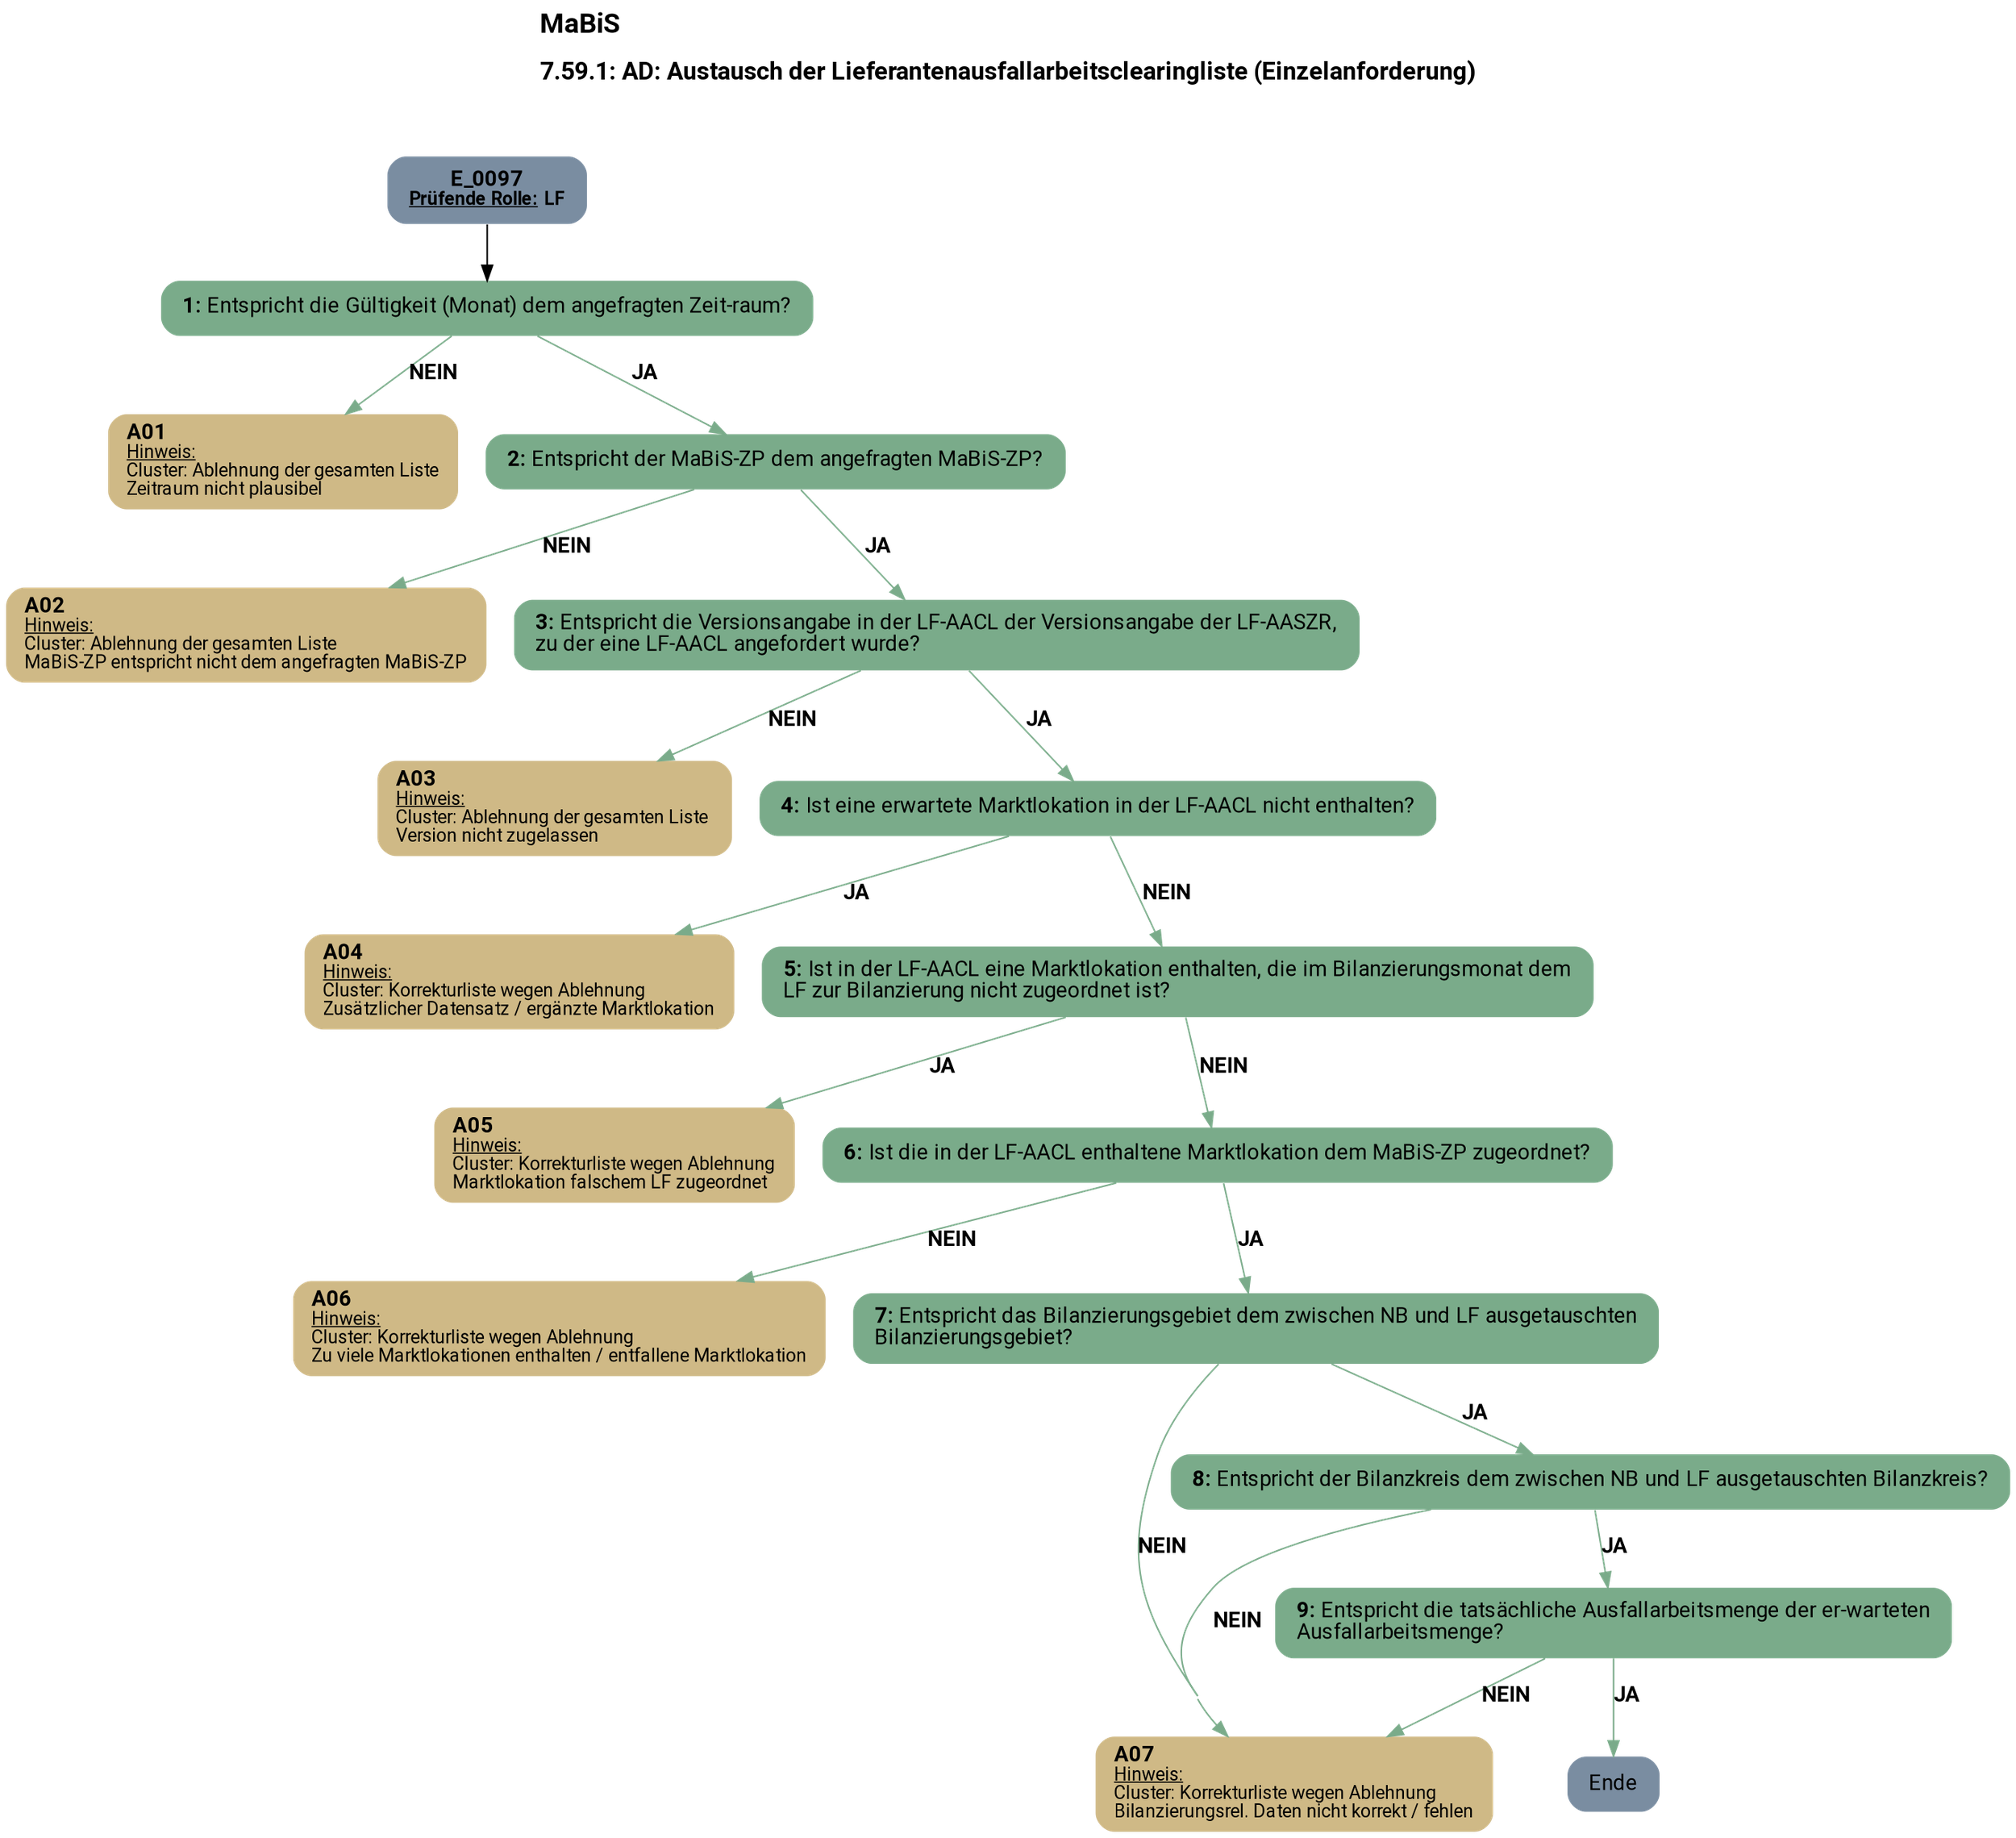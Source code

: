digraph D {
    labelloc="t";
    label=<<B><FONT POINT-SIZE="18">MaBiS</FONT></B><BR align="left"/><BR/><B><FONT POINT-SIZE="16">7.59.1: AD: Austausch der Lieferantenausfallarbeitsclearingliste (Einzelanforderung)</FONT></B><BR align="left"/><BR/><BR/><BR/>>;
    ratio="compress";
    concentrate=true;
    pack=true;
    rankdir=TB;
    packmode="array";
    size="20,20";
    "Start" [margin="0.2,0.12", shape=box, style="filled,rounded", penwidth=0.0, fillcolor="#7a8da1", label=<<B>E_0097</B><BR align="center"/><FONT point-size="12"><B><U>Prüfende Rolle:</U> LF</B></FONT><BR align="center"/>>, fontname="Roboto, sans-serif"];
    "1" [margin="0.2,0.12", shape=box, style="filled,rounded", penwidth=0.0, fillcolor="#7aab8a", label=<<B>1: </B>Entspricht die Gültigkeit (Monat) dem angefragten Zeit-raum?<BR align="left"/>>, fontname="Roboto, sans-serif"];
    "A01" [margin="0.17,0.08", shape=box, style="filled,rounded", penwidth=0.0, fillcolor="#cfb986", label=<<B>A01</B><BR align="left"/><FONT point-size="12"><U>Hinweis:</U><BR align="left"/>Cluster: Ablehnung der gesamten Liste<BR align="left"/>Zeitraum nicht plausibel<BR align="left"/></FONT>>, fontname="Roboto, sans-serif"];
    "2" [margin="0.2,0.12", shape=box, style="filled,rounded", penwidth=0.0, fillcolor="#7aab8a", label=<<B>2: </B>Entspricht der MaBiS-ZP dem angefragten MaBiS-ZP?<BR align="left"/>>, fontname="Roboto, sans-serif"];
    "A02" [margin="0.17,0.08", shape=box, style="filled,rounded", penwidth=0.0, fillcolor="#cfb986", label=<<B>A02</B><BR align="left"/><FONT point-size="12"><U>Hinweis:</U><BR align="left"/>Cluster: Ablehnung der gesamten Liste<BR align="left"/>MaBiS-ZP entspricht nicht dem angefragten MaBiS-ZP<BR align="left"/></FONT>>, fontname="Roboto, sans-serif"];
    "3" [margin="0.2,0.12", shape=box, style="filled,rounded", penwidth=0.0, fillcolor="#7aab8a", label=<<B>3: </B>Entspricht die Versionsangabe in der LF-AACL der Versionsangabe der LF-AASZR,<BR align="left"/>zu der eine LF-AACL angefordert wurde?<BR align="left"/>>, fontname="Roboto, sans-serif"];
    "A03" [margin="0.17,0.08", shape=box, style="filled,rounded", penwidth=0.0, fillcolor="#cfb986", label=<<B>A03</B><BR align="left"/><FONT point-size="12"><U>Hinweis:</U><BR align="left"/>Cluster: Ablehnung der gesamten Liste <BR align="left"/>Version nicht zugelassen<BR align="left"/></FONT>>, fontname="Roboto, sans-serif"];
    "4" [margin="0.2,0.12", shape=box, style="filled,rounded", penwidth=0.0, fillcolor="#7aab8a", label=<<B>4: </B>Ist eine erwartete Marktlokation in der LF-AACL nicht enthalten?<BR align="left"/>>, fontname="Roboto, sans-serif"];
    "A04" [margin="0.17,0.08", shape=box, style="filled,rounded", penwidth=0.0, fillcolor="#cfb986", label=<<B>A04</B><BR align="left"/><FONT point-size="12"><U>Hinweis:</U><BR align="left"/>Cluster: Korrekturliste wegen Ablehnung<BR align="left"/>Zusätzlicher Datensatz / ergänzte Marktlokation<BR align="left"/></FONT>>, fontname="Roboto, sans-serif"];
    "5" [margin="0.2,0.12", shape=box, style="filled,rounded", penwidth=0.0, fillcolor="#7aab8a", label=<<B>5: </B>Ist in der LF-AACL eine Marktlokation enthalten, die im Bilanzierungsmonat dem<BR align="left"/>LF zur Bilanzierung nicht zugeordnet ist?<BR align="left"/>>, fontname="Roboto, sans-serif"];
    "A05" [margin="0.17,0.08", shape=box, style="filled,rounded", penwidth=0.0, fillcolor="#cfb986", label=<<B>A05</B><BR align="left"/><FONT point-size="12"><U>Hinweis:</U><BR align="left"/>Cluster: Korrekturliste wegen Ablehnung<BR align="left"/>Marktlokation falschem LF zugeordnet<BR align="left"/></FONT>>, fontname="Roboto, sans-serif"];
    "6" [margin="0.2,0.12", shape=box, style="filled,rounded", penwidth=0.0, fillcolor="#7aab8a", label=<<B>6: </B>Ist die in der LF-AACL enthaltene Marktlokation dem MaBiS-ZP zugeordnet?<BR align="left"/>>, fontname="Roboto, sans-serif"];
    "A06" [margin="0.17,0.08", shape=box, style="filled,rounded", penwidth=0.0, fillcolor="#cfb986", label=<<B>A06</B><BR align="left"/><FONT point-size="12"><U>Hinweis:</U><BR align="left"/>Cluster: Korrekturliste wegen Ablehnung<BR align="left"/>Zu viele Marktlokationen enthalten / entfallene Marktlokation<BR align="left"/></FONT>>, fontname="Roboto, sans-serif"];
    "7" [margin="0.2,0.12", shape=box, style="filled,rounded", penwidth=0.0, fillcolor="#7aab8a", label=<<B>7: </B>Entspricht das Bilanzierungsgebiet dem zwischen NB und LF ausgetauschten<BR align="left"/>Bilanzierungsgebiet?<BR align="left"/>>, fontname="Roboto, sans-serif"];
    "A07" [margin="0.17,0.08", shape=box, style="filled,rounded", penwidth=0.0, fillcolor="#cfb986", label=<<B>A07</B><BR align="left"/><FONT point-size="12"><U>Hinweis:</U><BR align="left"/>Cluster: Korrekturliste wegen Ablehnung<BR align="left"/>Bilanzierungsrel. Daten nicht korrekt / fehlen<BR align="left"/></FONT>>, fontname="Roboto, sans-serif"];
    "8" [margin="0.2,0.12", shape=box, style="filled,rounded", penwidth=0.0, fillcolor="#7aab8a", label=<<B>8: </B>Entspricht der Bilanzkreis dem zwischen NB und LF ausgetauschten Bilanzkreis?<BR align="left"/>>, fontname="Roboto, sans-serif"];
    "9" [margin="0.2,0.12", shape=box, style="filled,rounded", penwidth=0.0, fillcolor="#7aab8a", label=<<B>9: </B>Entspricht die tatsächliche Ausfallarbeitsmenge der er-warteten<BR align="left"/>Ausfallarbeitsmenge?<BR align="left"/>>, fontname="Roboto, sans-serif"];
    "Ende" [margin="0.2,0.12", shape=box, style="filled,rounded", penwidth=0.0, fillcolor="#7a8da1", label="Ende", fontname="Roboto, sans-serif"];

    "Start" -> "1";
    "1" -> "A01" [label=<<B>NEIN</B>>, color="#7aab8a", fontname="Roboto, sans-serif"];
    "1" -> "2" [label=<<B>JA</B>>, color="#7aab8a", fontname="Roboto, sans-serif"];
    "2" -> "A02" [label=<<B>NEIN</B>>, color="#7aab8a", fontname="Roboto, sans-serif"];
    "2" -> "3" [label=<<B>JA</B>>, color="#7aab8a", fontname="Roboto, sans-serif"];
    "3" -> "A03" [label=<<B>NEIN</B>>, color="#7aab8a", fontname="Roboto, sans-serif"];
    "3" -> "4" [label=<<B>JA</B>>, color="#7aab8a", fontname="Roboto, sans-serif"];
    "4" -> "A04" [label=<<B>JA</B>>, color="#7aab8a", fontname="Roboto, sans-serif"];
    "4" -> "5" [label=<<B>NEIN</B>>, color="#7aab8a", fontname="Roboto, sans-serif"];
    "5" -> "A05" [label=<<B>JA</B>>, color="#7aab8a", fontname="Roboto, sans-serif"];
    "5" -> "6" [label=<<B>NEIN</B>>, color="#7aab8a", fontname="Roboto, sans-serif"];
    "6" -> "A06" [label=<<B>NEIN</B>>, color="#7aab8a", fontname="Roboto, sans-serif"];
    "6" -> "7" [label=<<B>JA</B>>, color="#7aab8a", fontname="Roboto, sans-serif"];
    "7" -> "A07" [label=<<B>NEIN</B>>, color="#7aab8a", fontname="Roboto, sans-serif"];
    "7" -> "8" [label=<<B>JA</B>>, color="#7aab8a", fontname="Roboto, sans-serif"];
    "8" -> "A07" [label=<<B>NEIN</B>>, color="#7aab8a", fontname="Roboto, sans-serif"];
    "8" -> "9" [label=<<B>JA</B>>, color="#7aab8a", fontname="Roboto, sans-serif"];
    "9" -> "A07" [label=<<B>NEIN</B>>, color="#7aab8a", fontname="Roboto, sans-serif"];
    "9" -> "Ende" [label=<<B>JA</B>>, color="#7aab8a", fontname="Roboto, sans-serif"];

    bgcolor="transparent";
fontname="Roboto, sans-serif";
}